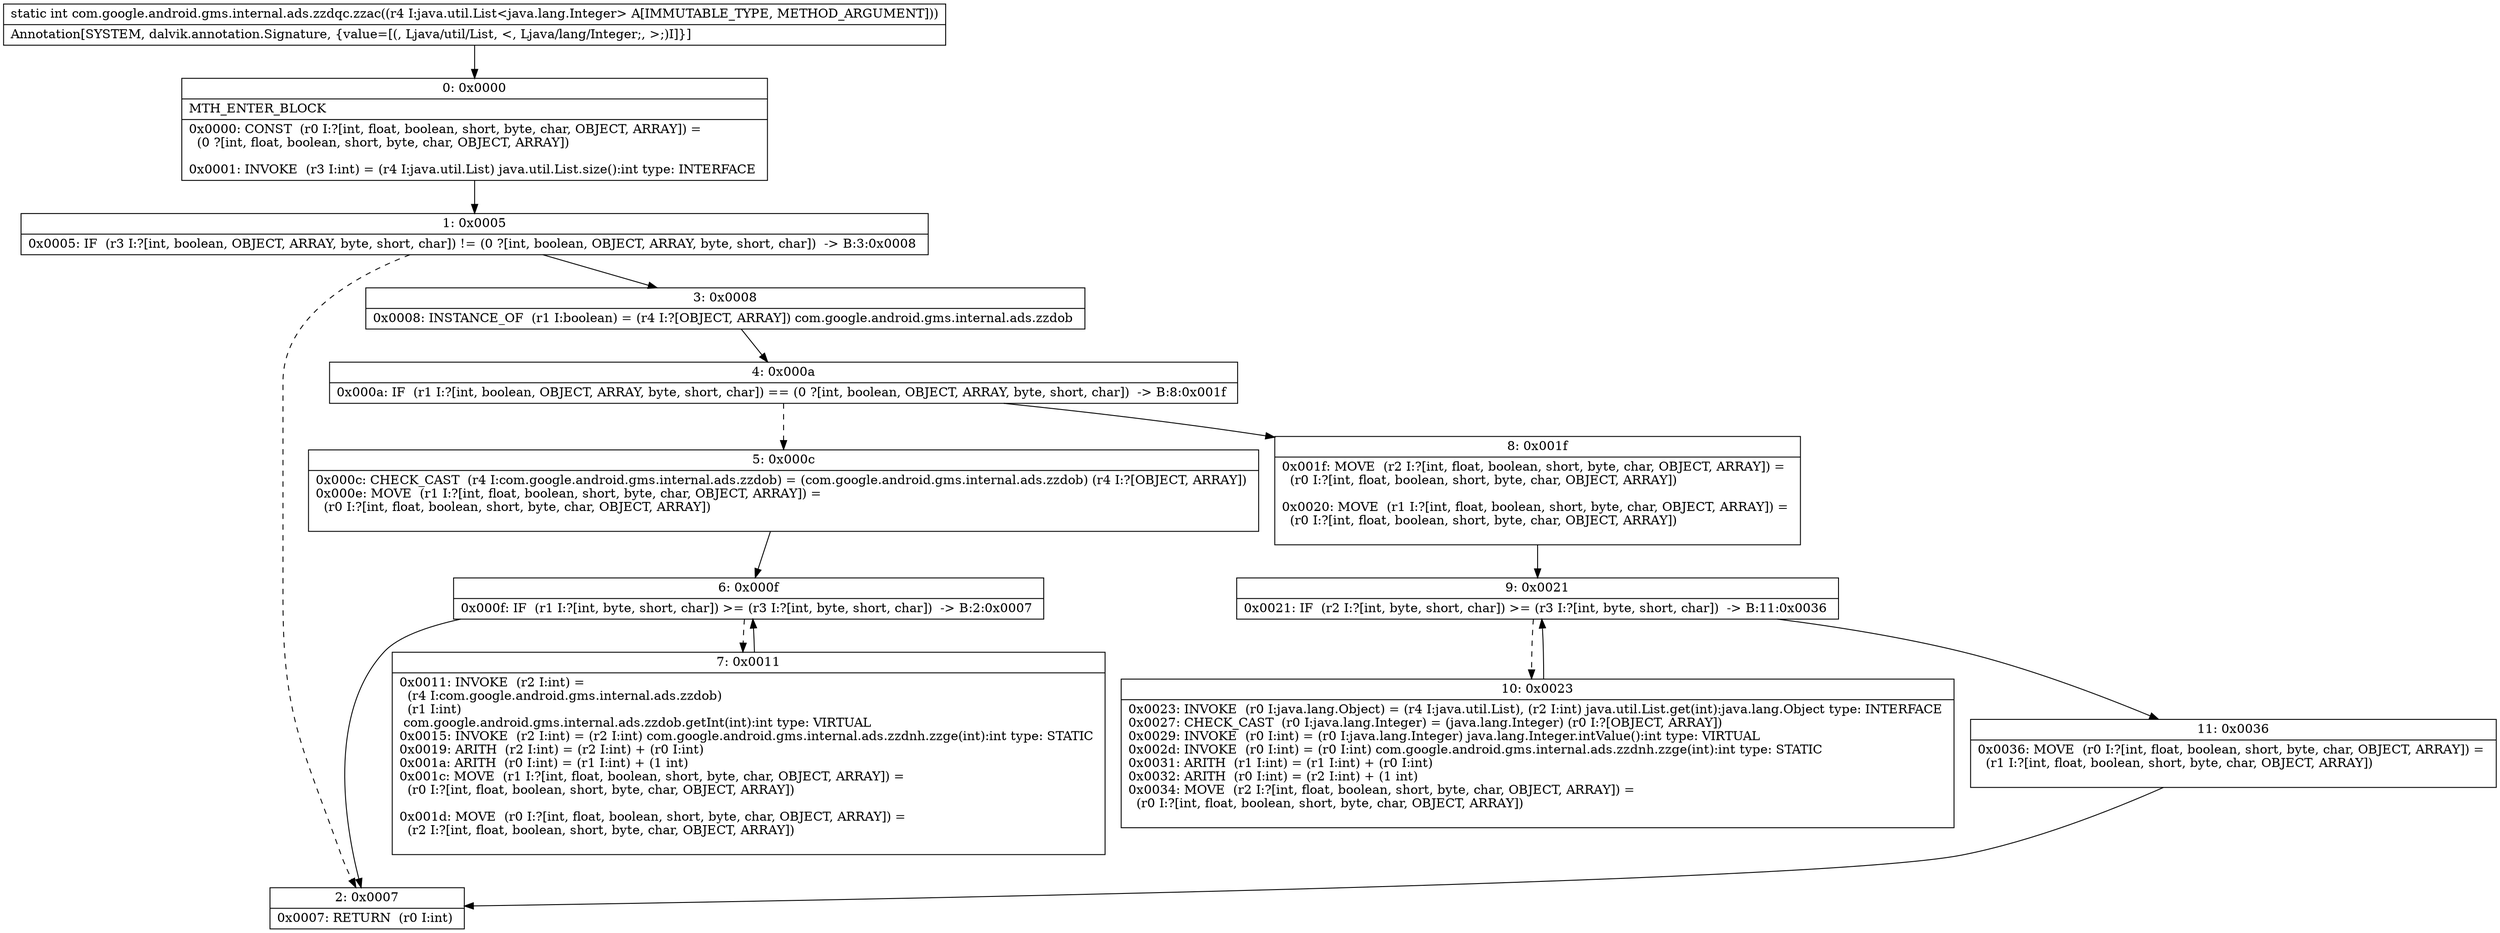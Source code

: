 digraph "CFG forcom.google.android.gms.internal.ads.zzdqc.zzac(Ljava\/util\/List;)I" {
Node_0 [shape=record,label="{0\:\ 0x0000|MTH_ENTER_BLOCK\l|0x0000: CONST  (r0 I:?[int, float, boolean, short, byte, char, OBJECT, ARRAY]) = \l  (0 ?[int, float, boolean, short, byte, char, OBJECT, ARRAY])\l \l0x0001: INVOKE  (r3 I:int) = (r4 I:java.util.List) java.util.List.size():int type: INTERFACE \l}"];
Node_1 [shape=record,label="{1\:\ 0x0005|0x0005: IF  (r3 I:?[int, boolean, OBJECT, ARRAY, byte, short, char]) != (0 ?[int, boolean, OBJECT, ARRAY, byte, short, char])  \-\> B:3:0x0008 \l}"];
Node_2 [shape=record,label="{2\:\ 0x0007|0x0007: RETURN  (r0 I:int) \l}"];
Node_3 [shape=record,label="{3\:\ 0x0008|0x0008: INSTANCE_OF  (r1 I:boolean) = (r4 I:?[OBJECT, ARRAY]) com.google.android.gms.internal.ads.zzdob \l}"];
Node_4 [shape=record,label="{4\:\ 0x000a|0x000a: IF  (r1 I:?[int, boolean, OBJECT, ARRAY, byte, short, char]) == (0 ?[int, boolean, OBJECT, ARRAY, byte, short, char])  \-\> B:8:0x001f \l}"];
Node_5 [shape=record,label="{5\:\ 0x000c|0x000c: CHECK_CAST  (r4 I:com.google.android.gms.internal.ads.zzdob) = (com.google.android.gms.internal.ads.zzdob) (r4 I:?[OBJECT, ARRAY]) \l0x000e: MOVE  (r1 I:?[int, float, boolean, short, byte, char, OBJECT, ARRAY]) = \l  (r0 I:?[int, float, boolean, short, byte, char, OBJECT, ARRAY])\l \l}"];
Node_6 [shape=record,label="{6\:\ 0x000f|0x000f: IF  (r1 I:?[int, byte, short, char]) \>= (r3 I:?[int, byte, short, char])  \-\> B:2:0x0007 \l}"];
Node_7 [shape=record,label="{7\:\ 0x0011|0x0011: INVOKE  (r2 I:int) = \l  (r4 I:com.google.android.gms.internal.ads.zzdob)\l  (r1 I:int)\l com.google.android.gms.internal.ads.zzdob.getInt(int):int type: VIRTUAL \l0x0015: INVOKE  (r2 I:int) = (r2 I:int) com.google.android.gms.internal.ads.zzdnh.zzge(int):int type: STATIC \l0x0019: ARITH  (r2 I:int) = (r2 I:int) + (r0 I:int) \l0x001a: ARITH  (r0 I:int) = (r1 I:int) + (1 int) \l0x001c: MOVE  (r1 I:?[int, float, boolean, short, byte, char, OBJECT, ARRAY]) = \l  (r0 I:?[int, float, boolean, short, byte, char, OBJECT, ARRAY])\l \l0x001d: MOVE  (r0 I:?[int, float, boolean, short, byte, char, OBJECT, ARRAY]) = \l  (r2 I:?[int, float, boolean, short, byte, char, OBJECT, ARRAY])\l \l}"];
Node_8 [shape=record,label="{8\:\ 0x001f|0x001f: MOVE  (r2 I:?[int, float, boolean, short, byte, char, OBJECT, ARRAY]) = \l  (r0 I:?[int, float, boolean, short, byte, char, OBJECT, ARRAY])\l \l0x0020: MOVE  (r1 I:?[int, float, boolean, short, byte, char, OBJECT, ARRAY]) = \l  (r0 I:?[int, float, boolean, short, byte, char, OBJECT, ARRAY])\l \l}"];
Node_9 [shape=record,label="{9\:\ 0x0021|0x0021: IF  (r2 I:?[int, byte, short, char]) \>= (r3 I:?[int, byte, short, char])  \-\> B:11:0x0036 \l}"];
Node_10 [shape=record,label="{10\:\ 0x0023|0x0023: INVOKE  (r0 I:java.lang.Object) = (r4 I:java.util.List), (r2 I:int) java.util.List.get(int):java.lang.Object type: INTERFACE \l0x0027: CHECK_CAST  (r0 I:java.lang.Integer) = (java.lang.Integer) (r0 I:?[OBJECT, ARRAY]) \l0x0029: INVOKE  (r0 I:int) = (r0 I:java.lang.Integer) java.lang.Integer.intValue():int type: VIRTUAL \l0x002d: INVOKE  (r0 I:int) = (r0 I:int) com.google.android.gms.internal.ads.zzdnh.zzge(int):int type: STATIC \l0x0031: ARITH  (r1 I:int) = (r1 I:int) + (r0 I:int) \l0x0032: ARITH  (r0 I:int) = (r2 I:int) + (1 int) \l0x0034: MOVE  (r2 I:?[int, float, boolean, short, byte, char, OBJECT, ARRAY]) = \l  (r0 I:?[int, float, boolean, short, byte, char, OBJECT, ARRAY])\l \l}"];
Node_11 [shape=record,label="{11\:\ 0x0036|0x0036: MOVE  (r0 I:?[int, float, boolean, short, byte, char, OBJECT, ARRAY]) = \l  (r1 I:?[int, float, boolean, short, byte, char, OBJECT, ARRAY])\l \l}"];
MethodNode[shape=record,label="{static int com.google.android.gms.internal.ads.zzdqc.zzac((r4 I:java.util.List\<java.lang.Integer\> A[IMMUTABLE_TYPE, METHOD_ARGUMENT]))  | Annotation[SYSTEM, dalvik.annotation.Signature, \{value=[(, Ljava\/util\/List, \<, Ljava\/lang\/Integer;, \>;)I]\}]\l}"];
MethodNode -> Node_0;
Node_0 -> Node_1;
Node_1 -> Node_2[style=dashed];
Node_1 -> Node_3;
Node_3 -> Node_4;
Node_4 -> Node_5[style=dashed];
Node_4 -> Node_8;
Node_5 -> Node_6;
Node_6 -> Node_2;
Node_6 -> Node_7[style=dashed];
Node_7 -> Node_6;
Node_8 -> Node_9;
Node_9 -> Node_10[style=dashed];
Node_9 -> Node_11;
Node_10 -> Node_9;
Node_11 -> Node_2;
}

